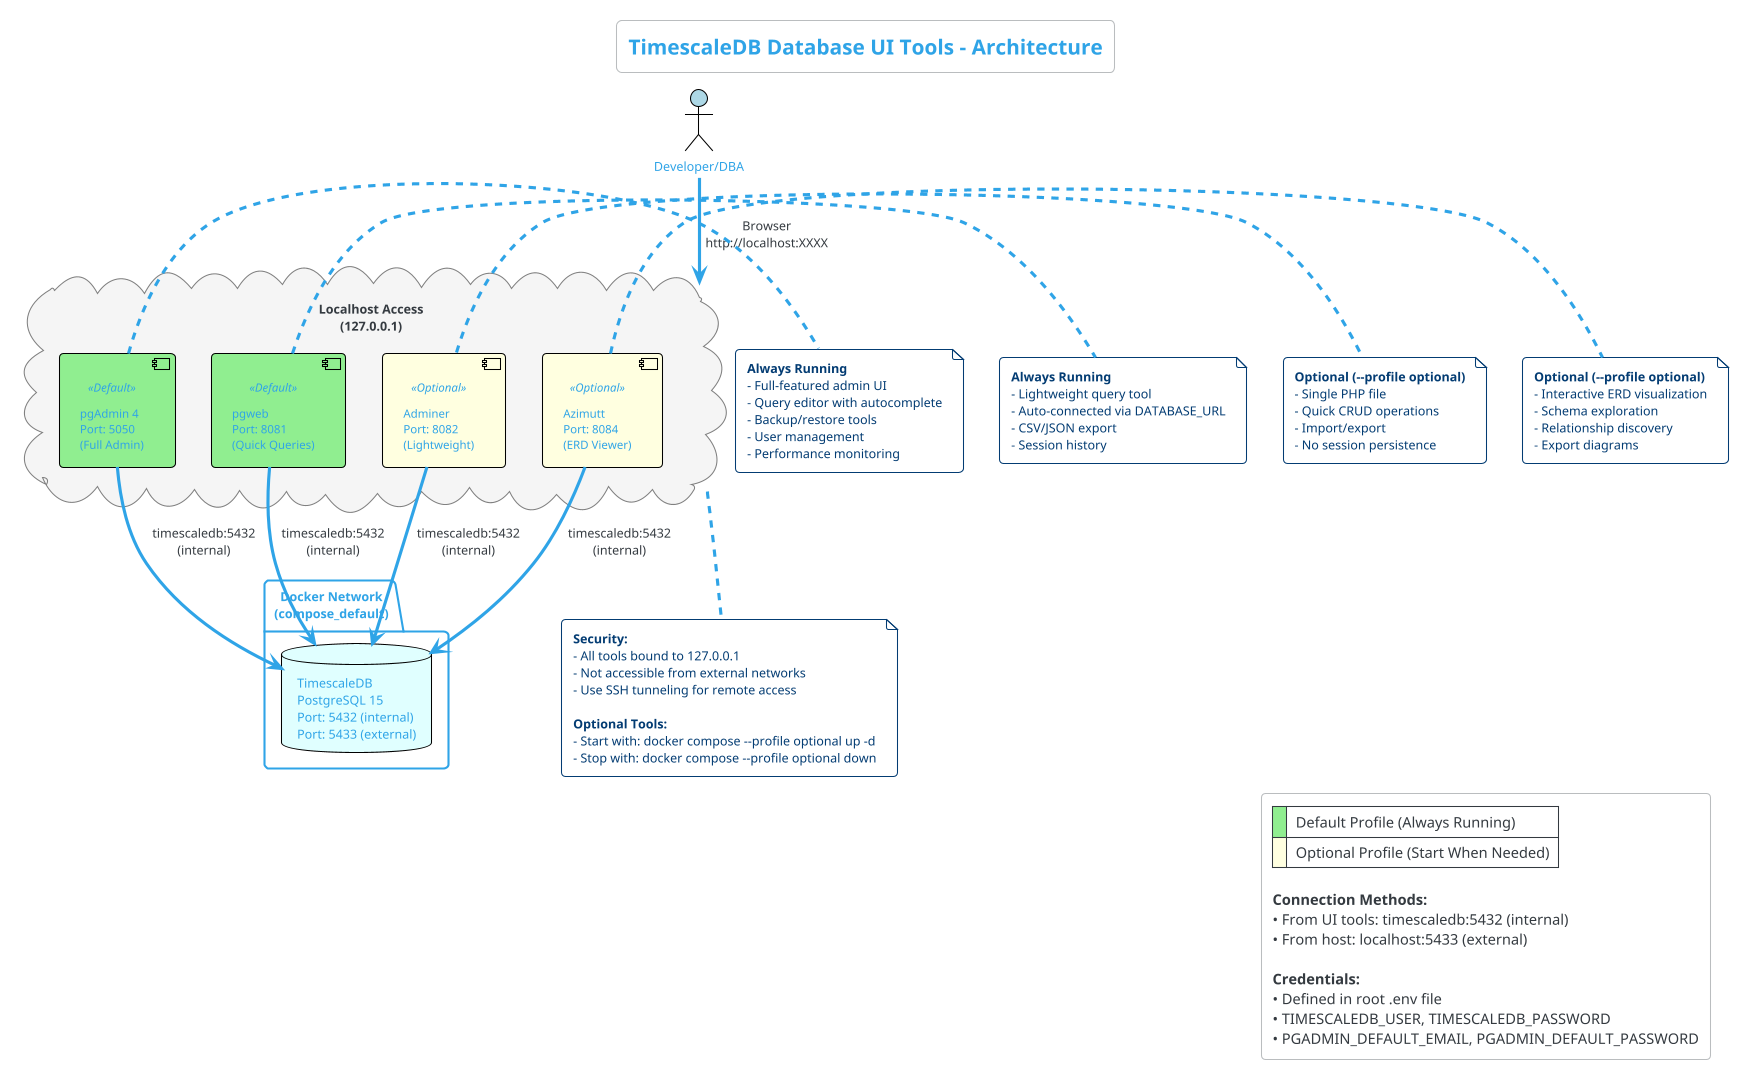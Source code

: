 @startuml database-ui-tools-architecture
!theme cerulean-outline

title TimescaleDB Database UI Tools - Architecture

skinparam actor {
  BackgroundColor LightBlue
  BorderColor Black
  FontSize 12
}

skinparam component {
  BackgroundColor<<Default>> LightGreen
  BackgroundColor<<Optional>> LightYellow
  BorderColor Black
  FontSize 11
}

skinparam database {
  BackgroundColor LightCyan
  BorderColor Black
  FontSize 12
}

skinparam cloud {
  BackgroundColor WhiteSmoke
  BorderColor Gray
}

' Actors and External Access
actor "Developer/DBA" as User

cloud "Localhost Access\n(127.0.0.1)" as Localhost {

  component "pgAdmin 4\nPort: 5050\n(Full Admin)" as PgAdmin <<Default>>

  component "pgweb\nPort: 8081\n(Quick Queries)" as PgWeb <<Default>>

  component "Adminer\nPort: 8082\n(Lightweight)" as Adminer <<Optional>>

  component "Azimutt\nPort: 8084\n(ERD Viewer)" as Azimutt <<Optional>>
}

package "Docker Network\n(compose_default)" {

  database "TimescaleDB\nPostgreSQL 15\nPort: 5432 (internal)\nPort: 5433 (external)" as TimescaleDB
}

' User to UI Tools (localhost)
User -down-> Localhost : "Browser\nhttp://localhost:XXXX"

' UI Tools to TimescaleDB (internal Docker network)
PgAdmin -down-> TimescaleDB : "timescaledb:5432\n(internal)"
PgWeb -down-> TimescaleDB : "timescaledb:5432\n(internal)"
Adminer -down-> TimescaleDB : "timescaledb:5432\n(internal)"
Azimutt -down-> TimescaleDB : "timescaledb:5432\n(internal)"

note right of PgAdmin
  **Always Running**
  - Full-featured admin UI
  - Query editor with autocomplete
  - Backup/restore tools
  - User management
  - Performance monitoring
end note

note right of PgWeb
  **Always Running**
  - Lightweight query tool
  - Auto-connected via DATABASE_URL
  - CSV/JSON export
  - Session history
end note

note right of Adminer
  **Optional (--profile optional)**
  - Single PHP file
  - Quick CRUD operations
  - Import/export
  - No session persistence
end note

note right of Azimutt
  **Optional (--profile optional)**
  - Interactive ERD visualization
  - Schema exploration
  - Relationship discovery
  - Export diagrams
end note

note bottom of Localhost
  **Security:**
  - All tools bound to 127.0.0.1
  - Not accessible from external networks
  - Use SSH tunneling for remote access
  
  **Optional Tools:**
  - Start with: docker compose --profile optional up -d
  - Stop with: docker compose --profile optional down
end note

legend right
  |<#LightGreen>| Default Profile (Always Running) |
  |<#LightYellow>| Optional Profile (Start When Needed) |
  
  **Connection Methods:**
  • From UI tools: timescaledb:5432 (internal)
  • From host: localhost:5433 (external)
  
  **Credentials:**
  • Defined in root .env file
  • TIMESCALEDB_USER, TIMESCALEDB_PASSWORD
  • PGADMIN_DEFAULT_EMAIL, PGADMIN_DEFAULT_PASSWORD
end legend

@enduml
